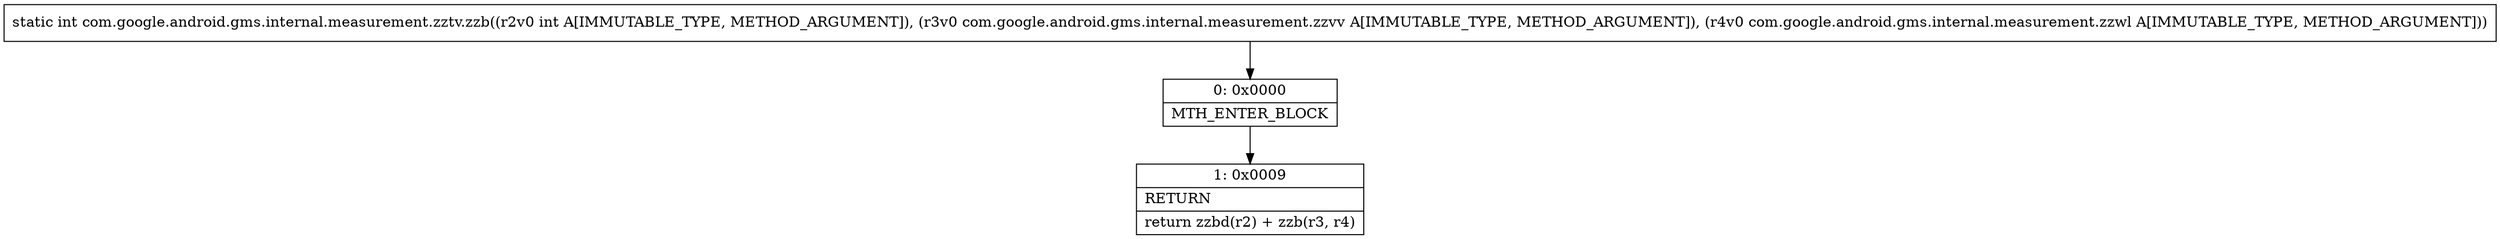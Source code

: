 digraph "CFG forcom.google.android.gms.internal.measurement.zztv.zzb(ILcom\/google\/android\/gms\/internal\/measurement\/zzvv;Lcom\/google\/android\/gms\/internal\/measurement\/zzwl;)I" {
Node_0 [shape=record,label="{0\:\ 0x0000|MTH_ENTER_BLOCK\l}"];
Node_1 [shape=record,label="{1\:\ 0x0009|RETURN\l|return zzbd(r2) + zzb(r3, r4)\l}"];
MethodNode[shape=record,label="{static int com.google.android.gms.internal.measurement.zztv.zzb((r2v0 int A[IMMUTABLE_TYPE, METHOD_ARGUMENT]), (r3v0 com.google.android.gms.internal.measurement.zzvv A[IMMUTABLE_TYPE, METHOD_ARGUMENT]), (r4v0 com.google.android.gms.internal.measurement.zzwl A[IMMUTABLE_TYPE, METHOD_ARGUMENT])) }"];
MethodNode -> Node_0;
Node_0 -> Node_1;
}

